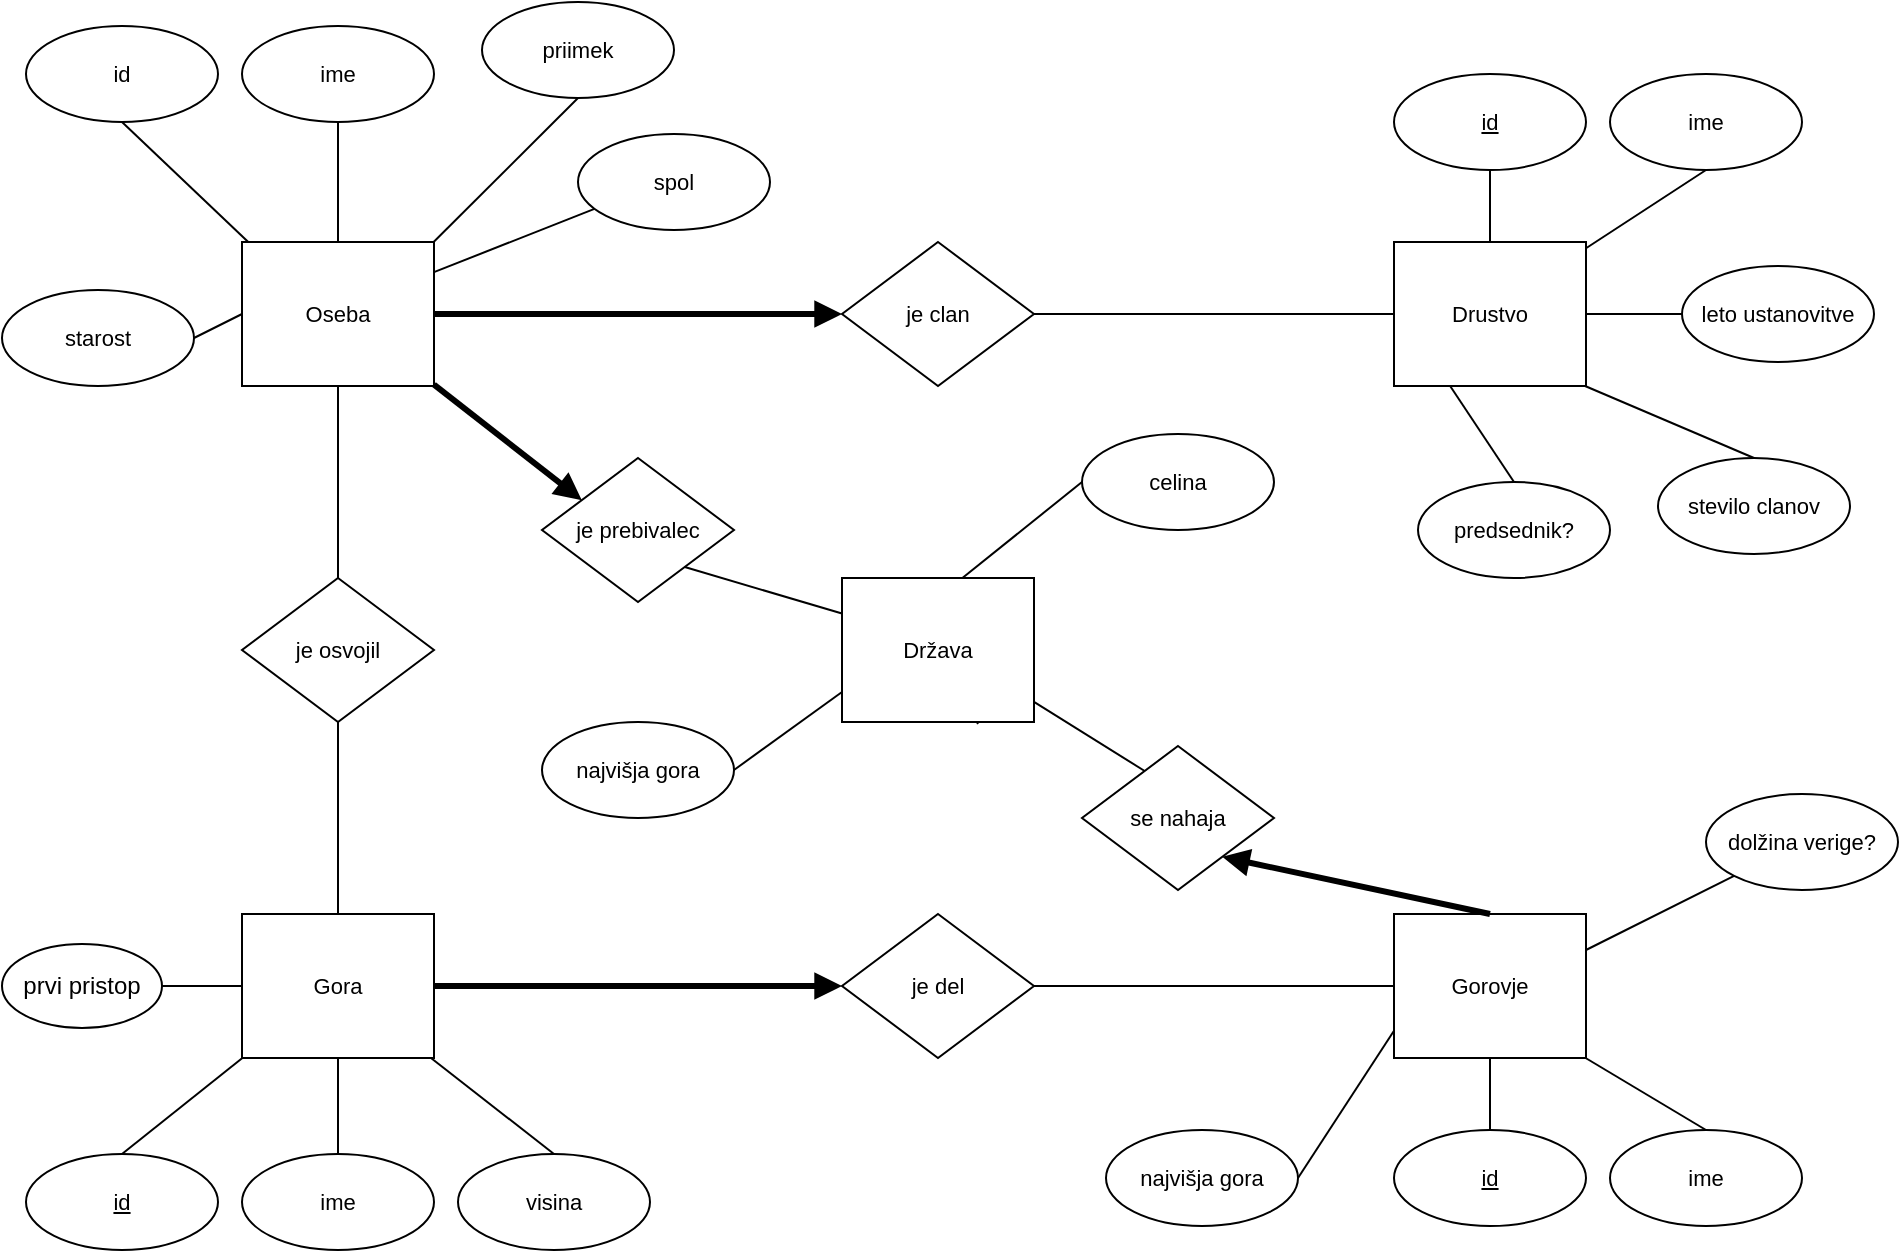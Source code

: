 <mxfile version="12.9.10" type="device"><diagram id="C5RBs43oDa-KdzZeNtuy" name="Page-1"><mxGraphModel dx="1221" dy="676" grid="1" gridSize="10" guides="1" tooltips="1" connect="1" arrows="1" fold="1" page="1" pageScale="1" pageWidth="827" pageHeight="1169" math="0" shadow="0"><root><mxCell id="WIyWlLk6GJQsqaUBKTNV-0"/><mxCell id="WIyWlLk6GJQsqaUBKTNV-1" parent="WIyWlLk6GJQsqaUBKTNV-0"/><UserObject label="Oseba" lucidchartObjectId="iGsNIXnj.FYX" id="Y9sneLflOxaTqnHud8nv-0"><mxCell style="html=1;whiteSpace=wrap;;fontSize=11;fontColor=#000000;spacing=3;strokeOpacity=100;" vertex="1" parent="WIyWlLk6GJQsqaUBKTNV-1"><mxGeometry x="120" y="156" width="96" height="72" as="geometry"/></mxCell></UserObject><UserObject label="id" lucidchartObjectId="UHsNqUlLii6g" id="Y9sneLflOxaTqnHud8nv-1"><mxCell style="html=1;whiteSpace=wrap;ellipse;fontSize=11;fontColor=#000000;spacing=3;strokeOpacity=100;" vertex="1" parent="WIyWlLk6GJQsqaUBKTNV-1"><mxGeometry x="12" y="48" width="96" height="48" as="geometry"/></mxCell></UserObject><UserObject label="priimek" lucidchartObjectId="VHsNPn4WoM2P" id="Y9sneLflOxaTqnHud8nv-2"><mxCell style="html=1;whiteSpace=wrap;ellipse;fontSize=11;fontColor=#000000;spacing=3;strokeOpacity=100;" vertex="1" parent="WIyWlLk6GJQsqaUBKTNV-1"><mxGeometry x="240" y="36" width="96" height="48" as="geometry"/></mxCell></UserObject><UserObject label="ime" lucidchartObjectId="VHsN811JwChM" id="Y9sneLflOxaTqnHud8nv-3"><mxCell style="html=1;whiteSpace=wrap;ellipse;fontSize=11;fontColor=#000000;spacing=3;strokeOpacity=100;" vertex="1" parent="WIyWlLk6GJQsqaUBKTNV-1"><mxGeometry x="120" y="48" width="96" height="48" as="geometry"/></mxCell></UserObject><UserObject label="" lucidchartObjectId="4IsN-0L.rAR6" id="Y9sneLflOxaTqnHud8nv-4"><mxCell style="html=1;jettySize=18;fontSize=11;strokeOpacity=100;rounded=1;arcSize=0;startArrow=none;;endArrow=none;;exitX=0.5;exitY=1.013;exitPerimeter=1;entryX=0.5;entryY=-0.008;entryPerimeter=1;" edge="1" parent="WIyWlLk6GJQsqaUBKTNV-1" source="Y9sneLflOxaTqnHud8nv-3" target="Y9sneLflOxaTqnHud8nv-0"><mxGeometry width="100" height="100" relative="1" as="geometry"/></mxCell></UserObject><UserObject label="" lucidchartObjectId="5IsN-3GADKNh" id="Y9sneLflOxaTqnHud8nv-5"><mxCell style="html=1;jettySize=18;fontSize=11;strokeOpacity=100;rounded=1;arcSize=0;startArrow=none;;endArrow=none;;exitX=0.5;exitY=1.013;exitPerimeter=1;entryX=1.006;entryY=-0.008;entryPerimeter=1;" edge="1" parent="WIyWlLk6GJQsqaUBKTNV-1" source="Y9sneLflOxaTqnHud8nv-2" target="Y9sneLflOxaTqnHud8nv-0"><mxGeometry width="100" height="100" relative="1" as="geometry"/></mxCell></UserObject><UserObject label="je clan" lucidchartObjectId="tJsNYv-pXZ-V" id="Y9sneLflOxaTqnHud8nv-6"><mxCell style="html=1;whiteSpace=wrap;rhombus;fontSize=11;fontColor=#000000;spacing=3;strokeOpacity=100;" vertex="1" parent="WIyWlLk6GJQsqaUBKTNV-1"><mxGeometry x="420" y="156" width="96" height="72" as="geometry"/></mxCell></UserObject><UserObject label="Drustvo" lucidchartObjectId="FJsN-iH1wH_A" id="Y9sneLflOxaTqnHud8nv-7"><mxCell style="html=1;whiteSpace=wrap;;fontSize=11;fontColor=#000000;spacing=3;strokeOpacity=100;" vertex="1" parent="WIyWlLk6GJQsqaUBKTNV-1"><mxGeometry x="696" y="156" width="96" height="72" as="geometry"/></mxCell></UserObject><UserObject label="id" lucidchartObjectId="YJsNHmCgborR" id="Y9sneLflOxaTqnHud8nv-8"><mxCell style="html=1;whiteSpace=wrap;ellipse;fontSize=11;fontColor=#000000;fontStyle=4;spacing=3;strokeOpacity=100;" vertex="1" parent="WIyWlLk6GJQsqaUBKTNV-1"><mxGeometry x="696" y="72" width="96" height="48" as="geometry"/></mxCell></UserObject><UserObject label="ime" lucidchartObjectId="0JsN2kaS.KAz" id="Y9sneLflOxaTqnHud8nv-9"><mxCell style="html=1;whiteSpace=wrap;ellipse;fontSize=11;fontColor=#000000;spacing=3;strokeOpacity=100;" vertex="1" parent="WIyWlLk6GJQsqaUBKTNV-1"><mxGeometry x="804" y="72" width="96" height="48" as="geometry"/></mxCell></UserObject><UserObject label="" lucidchartObjectId="CKsNWgW0z5s6" id="Y9sneLflOxaTqnHud8nv-10"><mxCell style="html=1;jettySize=18;fontSize=11;strokeOpacity=100;rounded=1;arcSize=0;startArrow=none;;endArrow=none;;exitX=0.5;exitY=1.013;exitPerimeter=1;entryX=1.006;entryY=0.038;entryPerimeter=1;" edge="1" parent="WIyWlLk6GJQsqaUBKTNV-1" source="Y9sneLflOxaTqnHud8nv-9" target="Y9sneLflOxaTqnHud8nv-7"><mxGeometry width="100" height="100" relative="1" as="geometry"/></mxCell></UserObject><UserObject label="" lucidchartObjectId="HKsNJx35aW7q" id="Y9sneLflOxaTqnHud8nv-11"><mxCell style="html=1;jettySize=18;fontSize=11;strokeOpacity=100;strokeWidth=3;rounded=1;arcSize=0;startArrow=none;;endArrow=block;endFill=1;;exitX=1.006;exitY=0.5;exitPerimeter=1;entryX=-0.01;entryY=0.5;entryPerimeter=1;" edge="1" parent="WIyWlLk6GJQsqaUBKTNV-1" source="Y9sneLflOxaTqnHud8nv-0" target="Y9sneLflOxaTqnHud8nv-6"><mxGeometry width="100" height="100" relative="1" as="geometry"/></mxCell></UserObject><UserObject label="" lucidchartObjectId="eLsNSd8TiiUv" id="Y9sneLflOxaTqnHud8nv-12"><mxCell style="html=1;jettySize=18;fontSize=11;strokeOpacity=100;rounded=1;arcSize=0;startArrow=none;;endArrow=none;;exitX=1.01;exitY=0.5;exitPerimeter=1;entryX=-0.006;entryY=0.5;entryPerimeter=1;" edge="1" parent="WIyWlLk6GJQsqaUBKTNV-1" source="Y9sneLflOxaTqnHud8nv-6" target="Y9sneLflOxaTqnHud8nv-7"><mxGeometry width="100" height="100" relative="1" as="geometry"/></mxCell></UserObject><UserObject label="je osvojil" lucidchartObjectId="tLsNnySk-WBX" id="Y9sneLflOxaTqnHud8nv-13"><mxCell style="html=1;whiteSpace=wrap;rhombus;fontSize=11;fontColor=#000000;spacing=3;strokeOpacity=100;" vertex="1" parent="WIyWlLk6GJQsqaUBKTNV-1"><mxGeometry x="120" y="324" width="96" height="72" as="geometry"/></mxCell></UserObject><UserObject label="" lucidchartObjectId="ILsN6WsGEHG4" id="Y9sneLflOxaTqnHud8nv-14"><mxCell style="html=1;jettySize=18;fontSize=11;strokeOpacity=100;rounded=1;arcSize=0;startArrow=none;;endArrow=none;;exitX=0.5;exitY=1.008;exitPerimeter=1;entryX=0.5;entryY=-0.01;entryPerimeter=1;" edge="1" parent="WIyWlLk6GJQsqaUBKTNV-1" source="Y9sneLflOxaTqnHud8nv-0" target="Y9sneLflOxaTqnHud8nv-13"><mxGeometry width="100" height="100" relative="1" as="geometry"/></mxCell></UserObject><mxCell id="Y9sneLflOxaTqnHud8nv-74" style="edgeStyle=none;rounded=0;orthogonalLoop=1;jettySize=auto;html=1;exitX=0;exitY=0.5;exitDx=0;exitDy=0;entryX=1;entryY=0.5;entryDx=0;entryDy=0;startArrow=none;startFill=0;endArrow=none;endFill=0;strokeColor=#000000;" edge="1" parent="WIyWlLk6GJQsqaUBKTNV-1" source="Y9sneLflOxaTqnHud8nv-15" target="Y9sneLflOxaTqnHud8nv-70"><mxGeometry relative="1" as="geometry"/></mxCell><UserObject label="Gora" lucidchartObjectId="LLsNawppK.C-" id="Y9sneLflOxaTqnHud8nv-15"><mxCell style="html=1;whiteSpace=wrap;;fontSize=11;fontColor=#000000;spacing=3;strokeOpacity=100;" vertex="1" parent="WIyWlLk6GJQsqaUBKTNV-1"><mxGeometry x="120" y="492" width="96" height="72" as="geometry"/></mxCell></UserObject><UserObject label="" lucidchartObjectId="SLsNpM3OCdth" id="Y9sneLflOxaTqnHud8nv-16"><mxCell style="html=1;jettySize=18;fontSize=11;strokeOpacity=100;rounded=1;arcSize=0;startArrow=none;;endArrow=none;;" edge="1" parent="WIyWlLk6GJQsqaUBKTNV-1"><mxGeometry width="100" height="100" relative="1" as="geometry"><mxPoint x="168" y="229" as="sourcePoint"/><mxPoint x="168" y="323" as="targetPoint"/></mxGeometry></mxCell></UserObject><UserObject label="" lucidchartObjectId="jMsNRRcMrjJT" id="Y9sneLflOxaTqnHud8nv-17"><mxCell style="html=1;jettySize=18;fontSize=11;strokeOpacity=100;rounded=1;arcSize=0;startArrow=none;;endArrow=none;;exitX=0.5;exitY=-0.008;exitPerimeter=1;entryX=0.5;entryY=1.01;entryPerimeter=1;" edge="1" parent="WIyWlLk6GJQsqaUBKTNV-1" source="Y9sneLflOxaTqnHud8nv-15" target="Y9sneLflOxaTqnHud8nv-13"><mxGeometry width="100" height="100" relative="1" as="geometry"/></mxCell></UserObject><UserObject label="id" lucidchartObjectId="FMsNCVhF50HE" id="Y9sneLflOxaTqnHud8nv-18"><mxCell style="html=1;whiteSpace=wrap;ellipse;fontSize=11;fontColor=#000000;fontStyle=4;spacing=3;strokeOpacity=100;" vertex="1" parent="WIyWlLk6GJQsqaUBKTNV-1"><mxGeometry x="12" y="612" width="96" height="48" as="geometry"/></mxCell></UserObject><UserObject label="ime" lucidchartObjectId="IMsNDQfyz377" id="Y9sneLflOxaTqnHud8nv-19"><mxCell style="html=1;whiteSpace=wrap;ellipse;fontSize=11;fontColor=#000000;spacing=3;strokeOpacity=100;" vertex="1" parent="WIyWlLk6GJQsqaUBKTNV-1"><mxGeometry x="120" y="612" width="96" height="48" as="geometry"/></mxCell></UserObject><UserObject label="visina" lucidchartObjectId="XMsNZV3E.x5K" id="Y9sneLflOxaTqnHud8nv-20"><mxCell style="html=1;whiteSpace=wrap;ellipse;fontSize=11;fontColor=#000000;spacing=3;strokeOpacity=100;" vertex="1" parent="WIyWlLk6GJQsqaUBKTNV-1"><mxGeometry x="228" y="612" width="96" height="48" as="geometry"/></mxCell></UserObject><UserObject label="" lucidchartObjectId="nNsN_cguTIl1" id="Y9sneLflOxaTqnHud8nv-21"><mxCell style="html=1;jettySize=18;fontSize=11;strokeOpacity=100;rounded=1;arcSize=0;startArrow=none;;endArrow=none;;exitX=0.5;exitY=-0.013;exitPerimeter=1;entryX=-0.006;entryY=1.008;entryPerimeter=1;" edge="1" parent="WIyWlLk6GJQsqaUBKTNV-1" source="Y9sneLflOxaTqnHud8nv-18" target="Y9sneLflOxaTqnHud8nv-15"><mxGeometry width="100" height="100" relative="1" as="geometry"/></mxCell></UserObject><UserObject label="" lucidchartObjectId="oNsNw3u-rc1b" id="Y9sneLflOxaTqnHud8nv-22"><mxCell style="html=1;jettySize=18;fontSize=11;strokeOpacity=100;rounded=1;arcSize=0;startArrow=none;;endArrow=none;;exitX=0.5;exitY=-0.013;exitPerimeter=1;entryX=0.5;entryY=1.008;entryPerimeter=1;" edge="1" parent="WIyWlLk6GJQsqaUBKTNV-1" source="Y9sneLflOxaTqnHud8nv-19" target="Y9sneLflOxaTqnHud8nv-15"><mxGeometry width="100" height="100" relative="1" as="geometry"/></mxCell></UserObject><UserObject label="" lucidchartObjectId="qNsNXhiOrEjZ" id="Y9sneLflOxaTqnHud8nv-23"><mxCell style="html=1;jettySize=18;fontSize=11;strokeOpacity=100;rounded=1;arcSize=0;startArrow=none;;endArrow=none;;exitX=0.5;exitY=-0.013;exitPerimeter=1;entryX=0.992;entryY=1.008;entryPerimeter=1;" edge="1" parent="WIyWlLk6GJQsqaUBKTNV-1" source="Y9sneLflOxaTqnHud8nv-20" target="Y9sneLflOxaTqnHud8nv-15"><mxGeometry width="100" height="100" relative="1" as="geometry"/></mxCell></UserObject><UserObject label="" lucidchartObjectId="zNsNsmFjnk9U" id="Y9sneLflOxaTqnHud8nv-24"><mxCell style="html=1;jettySize=18;fontSize=11;strokeOpacity=100;rounded=1;arcSize=0;startArrow=none;;endArrow=none;;exitX=0.5;exitY=1.013;exitPerimeter=1;entryX=0.025;entryY=-0.008;entryPerimeter=1;" edge="1" parent="WIyWlLk6GJQsqaUBKTNV-1" source="Y9sneLflOxaTqnHud8nv-1" target="Y9sneLflOxaTqnHud8nv-0"><mxGeometry width="100" height="100" relative="1" as="geometry"/></mxCell></UserObject><UserObject label="je del" lucidchartObjectId="ONsN-kQYVbq6" id="Y9sneLflOxaTqnHud8nv-25"><mxCell style="html=1;whiteSpace=wrap;rhombus;fontSize=11;fontColor=#000000;spacing=3;strokeOpacity=100;" vertex="1" parent="WIyWlLk6GJQsqaUBKTNV-1"><mxGeometry x="420" y="492" width="96" height="72" as="geometry"/></mxCell></UserObject><mxCell id="Y9sneLflOxaTqnHud8nv-63" style="rounded=0;orthogonalLoop=1;jettySize=auto;html=1;exitX=1;exitY=0.25;exitDx=0;exitDy=0;entryX=0;entryY=1;entryDx=0;entryDy=0;strokeColor=none;" edge="1" parent="WIyWlLk6GJQsqaUBKTNV-1" source="Y9sneLflOxaTqnHud8nv-26" target="Y9sneLflOxaTqnHud8nv-59"><mxGeometry relative="1" as="geometry"/></mxCell><mxCell id="Y9sneLflOxaTqnHud8nv-69" style="edgeStyle=none;rounded=0;orthogonalLoop=1;jettySize=auto;html=1;exitX=1;exitY=0.25;exitDx=0;exitDy=0;entryX=0;entryY=1;entryDx=0;entryDy=0;startArrow=none;startFill=0;endArrow=none;endFill=0;strokeColor=#000000;" edge="1" parent="WIyWlLk6GJQsqaUBKTNV-1" source="Y9sneLflOxaTqnHud8nv-26" target="Y9sneLflOxaTqnHud8nv-59"><mxGeometry relative="1" as="geometry"/></mxCell><UserObject label="Gorovje" lucidchartObjectId="bOsNtYIZJRyn" id="Y9sneLflOxaTqnHud8nv-26"><mxCell style="html=1;whiteSpace=wrap;;fontSize=11;fontColor=#000000;spacing=3;strokeOpacity=100;" vertex="1" parent="WIyWlLk6GJQsqaUBKTNV-1"><mxGeometry x="696" y="492" width="96" height="72" as="geometry"/></mxCell></UserObject><UserObject label="" lucidchartObjectId="qOsNZWX0oHJL" id="Y9sneLflOxaTqnHud8nv-27"><mxCell style="html=1;jettySize=18;fontSize=11;strokeOpacity=100;strokeWidth=3;rounded=1;arcSize=0;startArrow=none;;endArrow=block;endFill=1;;exitX=1.006;exitY=0.5;exitPerimeter=1;entryX=-0.01;entryY=0.5;entryPerimeter=1;" edge="1" parent="WIyWlLk6GJQsqaUBKTNV-1" source="Y9sneLflOxaTqnHud8nv-15" target="Y9sneLflOxaTqnHud8nv-25"><mxGeometry width="100" height="100" relative="1" as="geometry"/></mxCell></UserObject><UserObject label="" lucidchartObjectId="tOsNczCU~Cjh" id="Y9sneLflOxaTqnHud8nv-28"><mxCell style="html=1;jettySize=18;fontSize=11;strokeOpacity=100;rounded=1;arcSize=0;startArrow=none;;endArrow=none;;exitX=-0.006;exitY=0.5;exitPerimeter=1;entryX=1.01;entryY=0.5;entryPerimeter=1;" edge="1" parent="WIyWlLk6GJQsqaUBKTNV-1" source="Y9sneLflOxaTqnHud8nv-26" target="Y9sneLflOxaTqnHud8nv-25"><mxGeometry width="100" height="100" relative="1" as="geometry"/></mxCell></UserObject><UserObject label="id" lucidchartObjectId="BOsN.T7Y9Har" id="Y9sneLflOxaTqnHud8nv-29"><mxCell style="html=1;whiteSpace=wrap;ellipse;fontSize=11;fontColor=#000000;fontStyle=4;spacing=3;strokeOpacity=100;" vertex="1" parent="WIyWlLk6GJQsqaUBKTNV-1"><mxGeometry x="696" y="600" width="96" height="48" as="geometry"/></mxCell></UserObject><UserObject label="ime" lucidchartObjectId="GOsNzElf_NbP" id="Y9sneLflOxaTqnHud8nv-30"><mxCell style="html=1;whiteSpace=wrap;ellipse;fontSize=11;fontColor=#000000;spacing=3;strokeOpacity=100;" vertex="1" parent="WIyWlLk6GJQsqaUBKTNV-1"><mxGeometry x="804" y="600" width="96" height="48" as="geometry"/></mxCell></UserObject><UserObject label="" lucidchartObjectId="MOsNNdK09O7m" id="Y9sneLflOxaTqnHud8nv-31"><mxCell style="html=1;jettySize=18;fontSize=11;strokeOpacity=100;rounded=1;arcSize=0;startArrow=none;;endArrow=none;;exitX=0.5;exitY=1.008;exitPerimeter=1;entryX=0.5;entryY=-0.013;entryPerimeter=1;" edge="1" parent="WIyWlLk6GJQsqaUBKTNV-1" source="Y9sneLflOxaTqnHud8nv-26" target="Y9sneLflOxaTqnHud8nv-29"><mxGeometry width="100" height="100" relative="1" as="geometry"/></mxCell></UserObject><UserObject label="" lucidchartObjectId="POsN2GdcA.Df" id="Y9sneLflOxaTqnHud8nv-32"><mxCell style="html=1;jettySize=18;fontSize=11;strokeOpacity=100;rounded=1;arcSize=0;startArrow=none;;endArrow=none;;exitX=1.006;exitY=1.008;exitPerimeter=1;entryX=0.5;entryY=-0.013;entryPerimeter=1;" edge="1" parent="WIyWlLk6GJQsqaUBKTNV-1" source="Y9sneLflOxaTqnHud8nv-26" target="Y9sneLflOxaTqnHud8nv-30"><mxGeometry width="100" height="100" relative="1" as="geometry"/></mxCell></UserObject><UserObject label="" lucidchartObjectId="YOsNYSUX-9pM" id="Y9sneLflOxaTqnHud8nv-33"><mxCell style="html=1;jettySize=18;fontSize=11;strokeOpacity=100;rounded=1;arcSize=0;startArrow=none;;endArrow=none;;exitX=0.5;exitY=-0.008;exitPerimeter=1;entryX=0.5;entryY=1.013;entryPerimeter=1;" edge="1" parent="WIyWlLk6GJQsqaUBKTNV-1" source="Y9sneLflOxaTqnHud8nv-7" target="Y9sneLflOxaTqnHud8nv-8"><mxGeometry width="100" height="100" relative="1" as="geometry"/></mxCell></UserObject><UserObject label="" lucidchartObjectId="II7N79NuBYjP" id="Y9sneLflOxaTqnHud8nv-34"><mxCell style="html=1;jettySize=18;fontSize=11;strokeOpacity=100;rounded=1;arcSize=0;startArrow=none;;endArrow=none;;" edge="1" parent="WIyWlLk6GJQsqaUBKTNV-1"><mxGeometry width="100" height="100" relative="1" as="geometry"><mxPoint x="517" y="192" as="sourcePoint"/><mxPoint x="695" y="192" as="targetPoint"/></mxGeometry></mxCell></UserObject><UserObject label="" lucidchartObjectId="KI7Neq8dbMMH" id="Y9sneLflOxaTqnHud8nv-35"><mxCell style="html=1;jettySize=18;fontSize=11;strokeOpacity=100;rounded=1;arcSize=0;startArrow=none;;endArrow=none;;exitX=1.006;exitY=0.5;exitPerimeter=1;entryX=-0.006;entryY=0.5;entryPerimeter=1;" edge="1" parent="WIyWlLk6GJQsqaUBKTNV-1" source="Y9sneLflOxaTqnHud8nv-7" target="Y9sneLflOxaTqnHud8nv-53"><mxGeometry width="100" height="100" relative="1" as="geometry"/></mxCell></UserObject><UserObject label="Država" lucidchartObjectId="aJ7NS0iyrZU0" id="Y9sneLflOxaTqnHud8nv-36"><mxCell style="html=1;whiteSpace=wrap;;fontSize=11;fontColor=#000000;spacing=3;strokeOpacity=100;" vertex="1" parent="WIyWlLk6GJQsqaUBKTNV-1"><mxGeometry x="420" y="324" width="96" height="72" as="geometry"/></mxCell></UserObject><UserObject label="je prebivalec" lucidchartObjectId="qJ7NzFarBXzv" id="Y9sneLflOxaTqnHud8nv-37"><mxCell style="html=1;whiteSpace=wrap;rhombus;fontSize=11;fontColor=#000000;spacing=3;strokeOpacity=100;" vertex="1" parent="WIyWlLk6GJQsqaUBKTNV-1"><mxGeometry x="270" y="264" width="96" height="72" as="geometry"/></mxCell></UserObject><UserObject label="se nahaja" lucidchartObjectId="uJ7NG_A3VPd~" id="Y9sneLflOxaTqnHud8nv-38"><mxCell style="html=1;whiteSpace=wrap;rhombus;fontSize=11;fontColor=#000000;spacing=3;strokeOpacity=100;" vertex="1" parent="WIyWlLk6GJQsqaUBKTNV-1"><mxGeometry x="540" y="408" width="96" height="72" as="geometry"/></mxCell></UserObject><UserObject label="" lucidchartObjectId="5J7NLLxXs2zk" id="Y9sneLflOxaTqnHud8nv-39"><mxCell style="html=1;jettySize=18;fontSize=11;strokeOpacity=100;strokeWidth=3;rounded=1;arcSize=0;startArrow=none;;endArrow=block;endFill=1;;exitX=1.006;exitY=0.997;exitPerimeter=1;entryX=0.201;entryY=0.288;entryPerimeter=1;" edge="1" parent="WIyWlLk6GJQsqaUBKTNV-1" source="Y9sneLflOxaTqnHud8nv-0" target="Y9sneLflOxaTqnHud8nv-37"><mxGeometry width="100" height="100" relative="1" as="geometry"/></mxCell></UserObject><UserObject label="" lucidchartObjectId="IK7NDimYbpxN" id="Y9sneLflOxaTqnHud8nv-40"><mxCell style="html=1;jettySize=18;fontSize=11;strokeOpacity=100;rounded=1;arcSize=0;startArrow=none;;endArrow=none;;exitX=0.749;exitY=0.762;exitPerimeter=1;entryX=-0.006;entryY=0.244;entryPerimeter=1;" edge="1" parent="WIyWlLk6GJQsqaUBKTNV-1" source="Y9sneLflOxaTqnHud8nv-37" target="Y9sneLflOxaTqnHud8nv-36"><mxGeometry width="100" height="100" relative="1" as="geometry"/></mxCell></UserObject><UserObject label="" lucidchartObjectId="3K7N5KgU9cIm" id="Y9sneLflOxaTqnHud8nv-41"><mxCell style="html=1;jettySize=18;fontSize=11;strokeOpacity=100;rounded=1;arcSize=0;startArrow=none;;endArrow=none;;exitX=1.006;exitY=0.865;exitPerimeter=1;entryX=0.323;entryY=0.167;entryPerimeter=1;" edge="1" parent="WIyWlLk6GJQsqaUBKTNV-1" source="Y9sneLflOxaTqnHud8nv-36" target="Y9sneLflOxaTqnHud8nv-38"><mxGeometry width="100" height="100" relative="1" as="geometry"/></mxCell></UserObject><UserObject label="" lucidchartObjectId="aL7NKoEbFJEQ" id="Y9sneLflOxaTqnHud8nv-42"><mxCell style="html=1;jettySize=18;fontSize=11;strokeOpacity=100;rounded=1;arcSize=0;startArrow=none;;endArrow=none;;exitX=-0.006;exitY=0.5;exitPerimeter=1;entryX=0.629;entryY=-0.008;entryPerimeter=1;" edge="1" parent="WIyWlLk6GJQsqaUBKTNV-1" source="Y9sneLflOxaTqnHud8nv-51" target="Y9sneLflOxaTqnHud8nv-36"><mxGeometry width="100" height="100" relative="1" as="geometry"/></mxCell></UserObject><UserObject label="" lucidchartObjectId="_L7N26w7CCXk" id="Y9sneLflOxaTqnHud8nv-43"><mxCell style="html=1;jettySize=18;fontSize=11;strokeOpacity=100;rounded=1;arcSize=0;startArrow=none;;endArrow=none;;exitX=-0.006;exitY=0.814;exitPerimeter=1;entryX=1.006;entryY=0.5;entryPerimeter=1;" edge="1" parent="WIyWlLk6GJQsqaUBKTNV-1" source="Y9sneLflOxaTqnHud8nv-26" target="Y9sneLflOxaTqnHud8nv-54"><mxGeometry width="100" height="100" relative="1" as="geometry"/></mxCell></UserObject><UserObject label="" lucidchartObjectId="eN7NDYG0a27Z" id="Y9sneLflOxaTqnHud8nv-44"><mxCell style="html=1;jettySize=18;fontSize=11;strokeOpacity=100;rounded=1;arcSize=0;startArrow=none;;endArrow=none;;exitX=1.006;exitY=0.5;exitPerimeter=1;entryX=-0.006;entryY=0.795;entryPerimeter=1;" edge="1" parent="WIyWlLk6GJQsqaUBKTNV-1" source="Y9sneLflOxaTqnHud8nv-52" target="Y9sneLflOxaTqnHud8nv-36"><mxGeometry width="100" height="100" relative="1" as="geometry"/></mxCell></UserObject><UserObject label="" lucidchartObjectId=".N7NJgzrEnj~" id="Y9sneLflOxaTqnHud8nv-45"><mxCell style="html=1;jettySize=18;fontSize=11;strokeOpacity=100;strokeWidth=3;rounded=1;arcSize=0;startArrow=none;;endArrow=block;endFill=1;;exitX=0.5;exitY=-0.008;exitPerimeter=1;entryX=0.735;entryY=0.775;entryPerimeter=1;" edge="1" parent="WIyWlLk6GJQsqaUBKTNV-1" source="Y9sneLflOxaTqnHud8nv-26" target="Y9sneLflOxaTqnHud8nv-38"><mxGeometry width="100" height="100" relative="1" as="geometry"/></mxCell></UserObject><UserObject label="" lucidchartObjectId="lO7Nb3aOz3PZ" id="Y9sneLflOxaTqnHud8nv-46"><mxCell style="html=1;jettySize=18;fontSize=11;strokeOpacity=100;rounded=1;arcSize=0;startArrow=none;;endArrow=none;;exitY=1.008;exitPerimeter=1;entryY=1.008;entryPerimeter=1;" edge="1" parent="WIyWlLk6GJQsqaUBKTNV-1" source="Y9sneLflOxaTqnHud8nv-36" target="Y9sneLflOxaTqnHud8nv-36"><mxGeometry width="100" height="100" relative="1" as="geometry"><Array as="points"><mxPoint x="488" y="397"/><mxPoint x="488" y="397"/></Array></mxGeometry></mxCell></UserObject><UserObject label="spol" lucidchartObjectId="KQ7NHXF1g.5-" id="Y9sneLflOxaTqnHud8nv-47"><mxCell style="html=1;whiteSpace=wrap;ellipse;fontSize=11;fontColor=#000000;align=center;spacing=3;strokeOpacity=100;fillOpacity=100;fillColor=#ffffff;" vertex="1" parent="WIyWlLk6GJQsqaUBKTNV-1"><mxGeometry x="288" y="102" width="96" height="48" as="geometry"/></mxCell></UserObject><UserObject label="starost" lucidchartObjectId="UQ7N.jejDFNf" id="Y9sneLflOxaTqnHud8nv-48"><mxCell style="html=1;whiteSpace=wrap;ellipse;fontSize=11;fontColor=#000000;align=center;spacing=3;strokeOpacity=100;fillOpacity=100;fillColor=#ffffff;" vertex="1" parent="WIyWlLk6GJQsqaUBKTNV-1"><mxGeometry y="180" width="96" height="48" as="geometry"/></mxCell></UserObject><UserObject label="" lucidchartObjectId="_Q7NqlMhA1OF" id="Y9sneLflOxaTqnHud8nv-49"><mxCell style="html=1;jettySize=18;fontSize=11;strokeOpacity=100;rounded=1;arcSize=0;startArrow=none;;endArrow=none;;exitX=-0.006;exitY=0.5;exitPerimeter=1;entryX=1.006;entryY=0.5;entryPerimeter=1;" edge="1" parent="WIyWlLk6GJQsqaUBKTNV-1" source="Y9sneLflOxaTqnHud8nv-0" target="Y9sneLflOxaTqnHud8nv-48"><mxGeometry width="100" height="100" relative="1" as="geometry"/></mxCell></UserObject><UserObject label="" lucidchartObjectId="aR7N4Bipsjul" id="Y9sneLflOxaTqnHud8nv-50"><mxCell style="html=1;jettySize=18;fontSize=11;strokeOpacity=100;rounded=1;arcSize=0;startArrow=none;;endArrow=none;;exitX=1.006;exitY=0.206;exitPerimeter=1;entryX=0.082;entryY=0.79;entryPerimeter=1;" edge="1" parent="WIyWlLk6GJQsqaUBKTNV-1" source="Y9sneLflOxaTqnHud8nv-0" target="Y9sneLflOxaTqnHud8nv-47"><mxGeometry width="100" height="100" relative="1" as="geometry"/></mxCell></UserObject><UserObject label="celina" lucidchartObjectId="mR7N6lgUdWsT" id="Y9sneLflOxaTqnHud8nv-51"><mxCell style="html=1;whiteSpace=wrap;ellipse;fontSize=11;fontColor=#000000;align=center;spacing=3;strokeOpacity=100;fillOpacity=100;fillColor=#ffffff;" vertex="1" parent="WIyWlLk6GJQsqaUBKTNV-1"><mxGeometry x="540" y="252" width="96" height="48" as="geometry"/></mxCell></UserObject><UserObject label="najvišja gora" lucidchartObjectId="vR7NfIXPHvKC" id="Y9sneLflOxaTqnHud8nv-52"><mxCell style="html=1;whiteSpace=wrap;ellipse;fontSize=11;fontColor=#000000;align=center;spacing=3;strokeOpacity=100;fillOpacity=100;fillColor=#ffffff;" vertex="1" parent="WIyWlLk6GJQsqaUBKTNV-1"><mxGeometry x="270" y="396" width="96" height="48" as="geometry"/></mxCell></UserObject><UserObject label="leto ustanovitve" lucidchartObjectId="KR7NW27EnTBI" id="Y9sneLflOxaTqnHud8nv-53"><mxCell style="html=1;whiteSpace=wrap;ellipse;fontSize=11;fontColor=#000000;align=center;spacing=3;strokeOpacity=100;fillOpacity=100;fillColor=#ffffff;" vertex="1" parent="WIyWlLk6GJQsqaUBKTNV-1"><mxGeometry x="840" y="168" width="96" height="48" as="geometry"/></mxCell></UserObject><UserObject label="najvišja gora" lucidchartObjectId="VR7NhHdS9MHF" id="Y9sneLflOxaTqnHud8nv-54"><mxCell style="html=1;whiteSpace=wrap;ellipse;fontSize=11;fontColor=#000000;align=center;spacing=3;strokeOpacity=100;fillOpacity=100;fillColor=#ffffff;" vertex="1" parent="WIyWlLk6GJQsqaUBKTNV-1"><mxGeometry x="552" y="600" width="96" height="48" as="geometry"/></mxCell></UserObject><UserObject label="stevilo clanov" lucidchartObjectId="~R7Niany6N_D" id="Y9sneLflOxaTqnHud8nv-55"><mxCell style="html=1;whiteSpace=wrap;ellipse;fontSize=11;fontColor=#000000;align=center;spacing=3;strokeOpacity=100;fillOpacity=100;fillColor=#ffffff;" vertex="1" parent="WIyWlLk6GJQsqaUBKTNV-1"><mxGeometry x="828" y="264" width="96" height="48" as="geometry"/></mxCell></UserObject><UserObject label="" lucidchartObjectId="iS7NkIxsAJAb" id="Y9sneLflOxaTqnHud8nv-56"><mxCell style="html=1;jettySize=18;fontSize=11;strokeOpacity=100;rounded=1;arcSize=0;startArrow=none;;endArrow=none;;exitX=1.003;exitY=1.008;exitPerimeter=1;entryX=0.5;entryY=-0.013;entryPerimeter=1;" edge="1" parent="WIyWlLk6GJQsqaUBKTNV-1" source="Y9sneLflOxaTqnHud8nv-7" target="Y9sneLflOxaTqnHud8nv-55"><mxGeometry width="100" height="100" relative="1" as="geometry"/></mxCell></UserObject><UserObject label="predsednik?" lucidchartObjectId="rS7Nyk~E40GN" id="Y9sneLflOxaTqnHud8nv-57"><mxCell style="html=1;whiteSpace=wrap;ellipse;fontSize=11;fontColor=#000000;align=center;spacing=3;strokeOpacity=100;fillOpacity=100;fillColor=#ffffff;" vertex="1" parent="WIyWlLk6GJQsqaUBKTNV-1"><mxGeometry x="708" y="276" width="96" height="48" as="geometry"/></mxCell></UserObject><UserObject label="" lucidchartObjectId="AS7NIhCT-08i" id="Y9sneLflOxaTqnHud8nv-58"><mxCell style="html=1;jettySize=18;fontSize=11;strokeOpacity=100;rounded=1;arcSize=0;startArrow=none;;endArrow=none;;exitX=0.289;exitY=1.008;exitPerimeter=1;entryX=0.5;entryY=-0.013;entryPerimeter=1;" edge="1" parent="WIyWlLk6GJQsqaUBKTNV-1" source="Y9sneLflOxaTqnHud8nv-7" target="Y9sneLflOxaTqnHud8nv-57"><mxGeometry width="100" height="100" relative="1" as="geometry"/></mxCell></UserObject><UserObject label="dolžina verige?" lucidchartObjectId="nT7Nd0-76yF3" id="Y9sneLflOxaTqnHud8nv-59"><mxCell style="html=1;whiteSpace=wrap;ellipse;fontSize=11;fontColor=#000000;align=center;spacing=3;strokeOpacity=100;fillOpacity=100;fillColor=#ffffff;" vertex="1" parent="WIyWlLk6GJQsqaUBKTNV-1"><mxGeometry x="852" y="432" width="96" height="48" as="geometry"/></mxCell></UserObject><mxCell id="Y9sneLflOxaTqnHud8nv-70" value="prvi pristop" style="ellipse;whiteSpace=wrap;html=1;" vertex="1" parent="WIyWlLk6GJQsqaUBKTNV-1"><mxGeometry y="507" width="80" height="42" as="geometry"/></mxCell></root></mxGraphModel></diagram></mxfile>